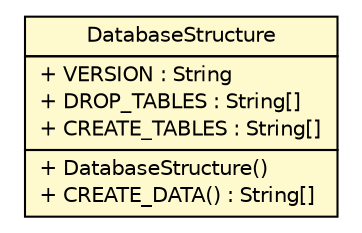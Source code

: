 #!/usr/local/bin/dot
#
# Class diagram 
# Generated by UMLGraph version 5.1 (http://www.umlgraph.org/)
#

digraph G {
	edge [fontname="Helvetica",fontsize=10,labelfontname="Helvetica",labelfontsize=10];
	node [fontname="Helvetica",fontsize=10,shape=plaintext];
	nodesep=0.25;
	ranksep=0.5;
	// com.connectlife.coreserver.config.DatabaseStructure
	c2028 [label=<<table title="com.connectlife.coreserver.config.DatabaseStructure" border="0" cellborder="1" cellspacing="0" cellpadding="2" port="p" bgcolor="lemonChiffon" href="./DatabaseStructure.html">
		<tr><td><table border="0" cellspacing="0" cellpadding="1">
<tr><td align="center" balign="center"> DatabaseStructure </td></tr>
		</table></td></tr>
		<tr><td><table border="0" cellspacing="0" cellpadding="1">
<tr><td align="left" balign="left"> + VERSION : String </td></tr>
<tr><td align="left" balign="left"> + DROP_TABLES : String[] </td></tr>
<tr><td align="left" balign="left"> + CREATE_TABLES : String[] </td></tr>
		</table></td></tr>
		<tr><td><table border="0" cellspacing="0" cellpadding="1">
<tr><td align="left" balign="left"> + DatabaseStructure() </td></tr>
<tr><td align="left" balign="left"> + CREATE_DATA() : String[] </td></tr>
		</table></td></tr>
		</table>>, fontname="Helvetica", fontcolor="black", fontsize=10.0];
}


